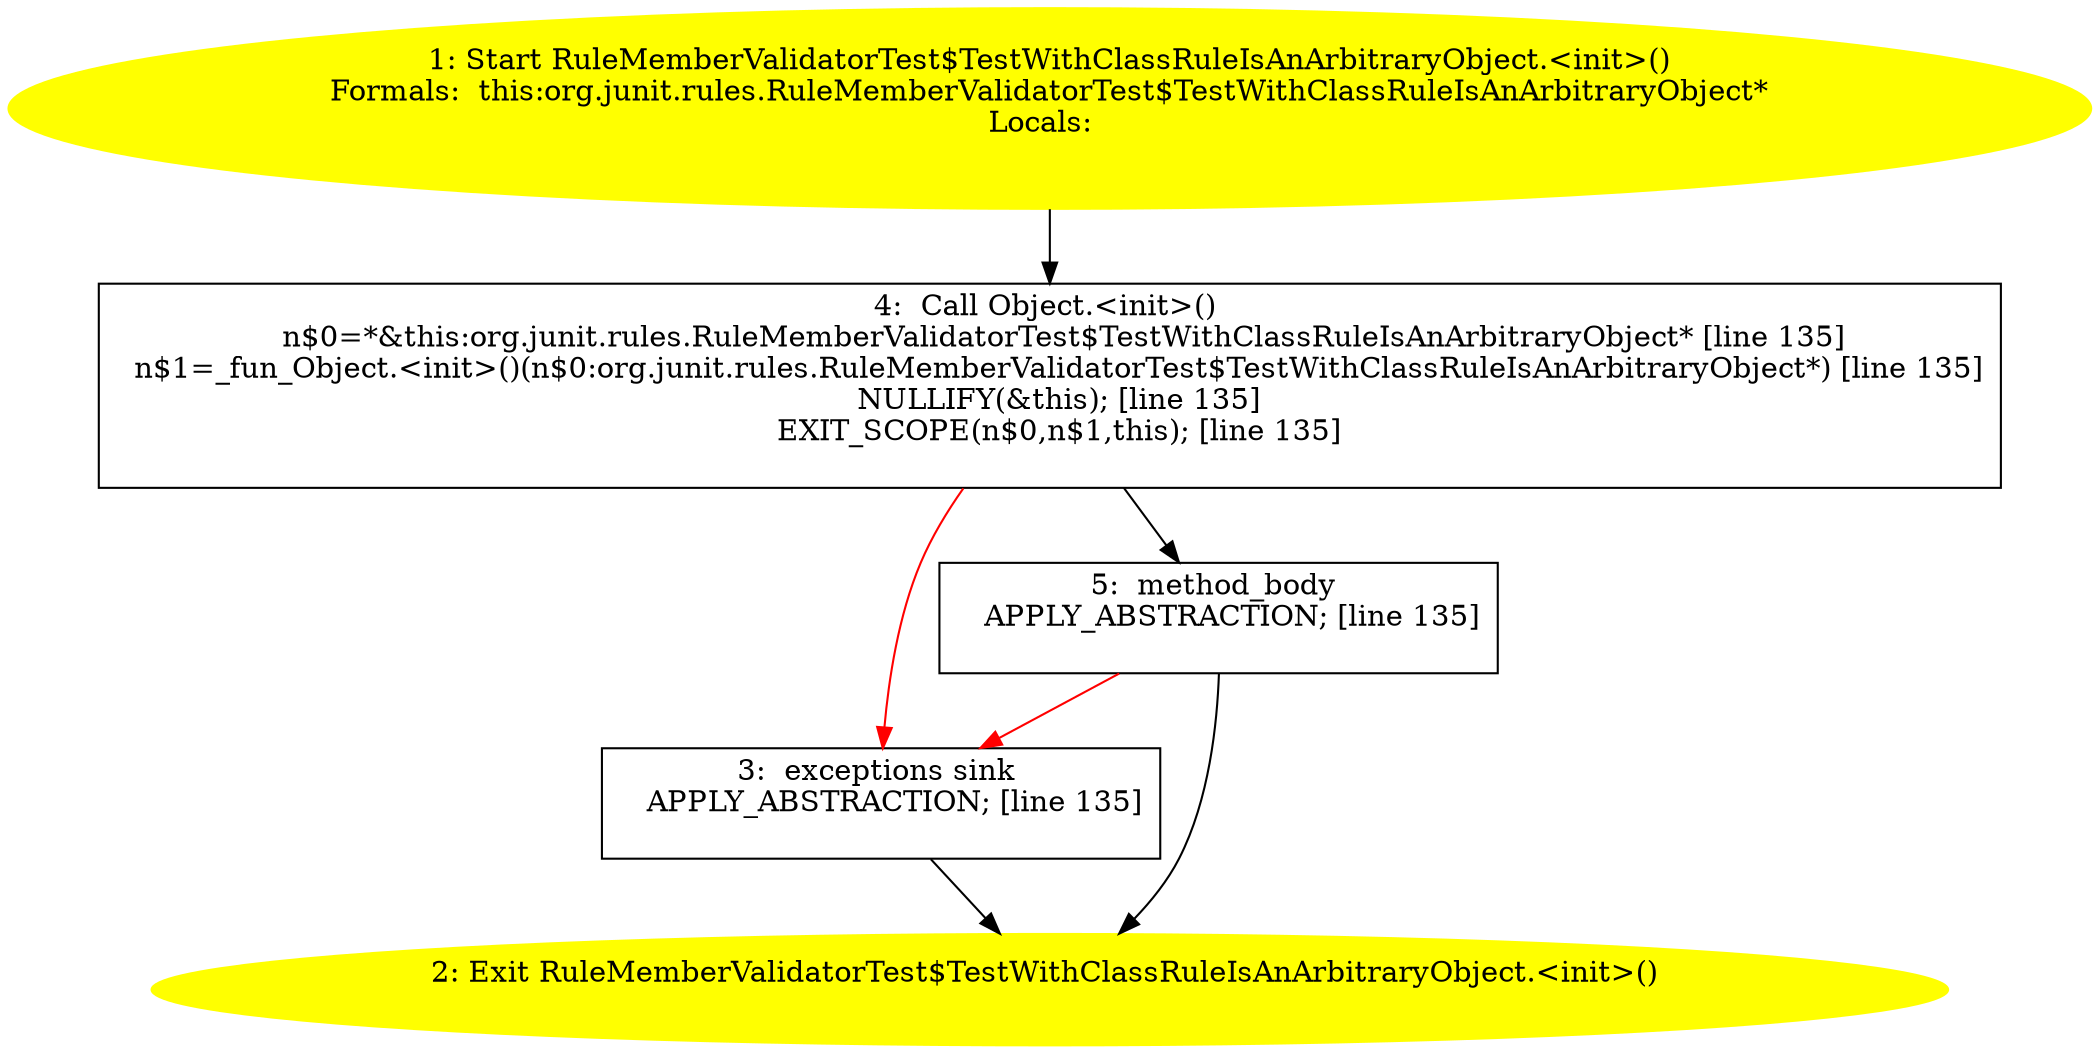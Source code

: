 /* @generated */
digraph cfg {
"org.junit.rules.RuleMemberValidatorTest$TestWithClassRuleIsAnArbitraryObject.<init>().5d69d41c689e21daf62106d63847dde7_1" [label="1: Start RuleMemberValidatorTest$TestWithClassRuleIsAnArbitraryObject.<init>()\nFormals:  this:org.junit.rules.RuleMemberValidatorTest$TestWithClassRuleIsAnArbitraryObject*\nLocals:  \n  " color=yellow style=filled]
	

	 "org.junit.rules.RuleMemberValidatorTest$TestWithClassRuleIsAnArbitraryObject.<init>().5d69d41c689e21daf62106d63847dde7_1" -> "org.junit.rules.RuleMemberValidatorTest$TestWithClassRuleIsAnArbitraryObject.<init>().5d69d41c689e21daf62106d63847dde7_4" ;
"org.junit.rules.RuleMemberValidatorTest$TestWithClassRuleIsAnArbitraryObject.<init>().5d69d41c689e21daf62106d63847dde7_2" [label="2: Exit RuleMemberValidatorTest$TestWithClassRuleIsAnArbitraryObject.<init>() \n  " color=yellow style=filled]
	

"org.junit.rules.RuleMemberValidatorTest$TestWithClassRuleIsAnArbitraryObject.<init>().5d69d41c689e21daf62106d63847dde7_3" [label="3:  exceptions sink \n   APPLY_ABSTRACTION; [line 135]\n " shape="box"]
	

	 "org.junit.rules.RuleMemberValidatorTest$TestWithClassRuleIsAnArbitraryObject.<init>().5d69d41c689e21daf62106d63847dde7_3" -> "org.junit.rules.RuleMemberValidatorTest$TestWithClassRuleIsAnArbitraryObject.<init>().5d69d41c689e21daf62106d63847dde7_2" ;
"org.junit.rules.RuleMemberValidatorTest$TestWithClassRuleIsAnArbitraryObject.<init>().5d69d41c689e21daf62106d63847dde7_4" [label="4:  Call Object.<init>() \n   n$0=*&this:org.junit.rules.RuleMemberValidatorTest$TestWithClassRuleIsAnArbitraryObject* [line 135]\n  n$1=_fun_Object.<init>()(n$0:org.junit.rules.RuleMemberValidatorTest$TestWithClassRuleIsAnArbitraryObject*) [line 135]\n  NULLIFY(&this); [line 135]\n  EXIT_SCOPE(n$0,n$1,this); [line 135]\n " shape="box"]
	

	 "org.junit.rules.RuleMemberValidatorTest$TestWithClassRuleIsAnArbitraryObject.<init>().5d69d41c689e21daf62106d63847dde7_4" -> "org.junit.rules.RuleMemberValidatorTest$TestWithClassRuleIsAnArbitraryObject.<init>().5d69d41c689e21daf62106d63847dde7_5" ;
	 "org.junit.rules.RuleMemberValidatorTest$TestWithClassRuleIsAnArbitraryObject.<init>().5d69d41c689e21daf62106d63847dde7_4" -> "org.junit.rules.RuleMemberValidatorTest$TestWithClassRuleIsAnArbitraryObject.<init>().5d69d41c689e21daf62106d63847dde7_3" [color="red" ];
"org.junit.rules.RuleMemberValidatorTest$TestWithClassRuleIsAnArbitraryObject.<init>().5d69d41c689e21daf62106d63847dde7_5" [label="5:  method_body \n   APPLY_ABSTRACTION; [line 135]\n " shape="box"]
	

	 "org.junit.rules.RuleMemberValidatorTest$TestWithClassRuleIsAnArbitraryObject.<init>().5d69d41c689e21daf62106d63847dde7_5" -> "org.junit.rules.RuleMemberValidatorTest$TestWithClassRuleIsAnArbitraryObject.<init>().5d69d41c689e21daf62106d63847dde7_2" ;
	 "org.junit.rules.RuleMemberValidatorTest$TestWithClassRuleIsAnArbitraryObject.<init>().5d69d41c689e21daf62106d63847dde7_5" -> "org.junit.rules.RuleMemberValidatorTest$TestWithClassRuleIsAnArbitraryObject.<init>().5d69d41c689e21daf62106d63847dde7_3" [color="red" ];
}
